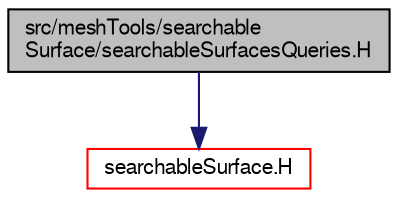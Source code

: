 digraph "src/meshTools/searchableSurface/searchableSurfacesQueries.H"
{
  bgcolor="transparent";
  edge [fontname="FreeSans",fontsize="10",labelfontname="FreeSans",labelfontsize="10"];
  node [fontname="FreeSans",fontsize="10",shape=record];
  Node0 [label="src/meshTools/searchable\lSurface/searchableSurfacesQueries.H",height=0.2,width=0.4,color="black", fillcolor="grey75", style="filled", fontcolor="black"];
  Node0 -> Node1 [color="midnightblue",fontsize="10",style="solid",fontname="FreeSans"];
  Node1 [label="searchableSurface.H",height=0.2,width=0.4,color="red",URL="$a07820.html"];
}
